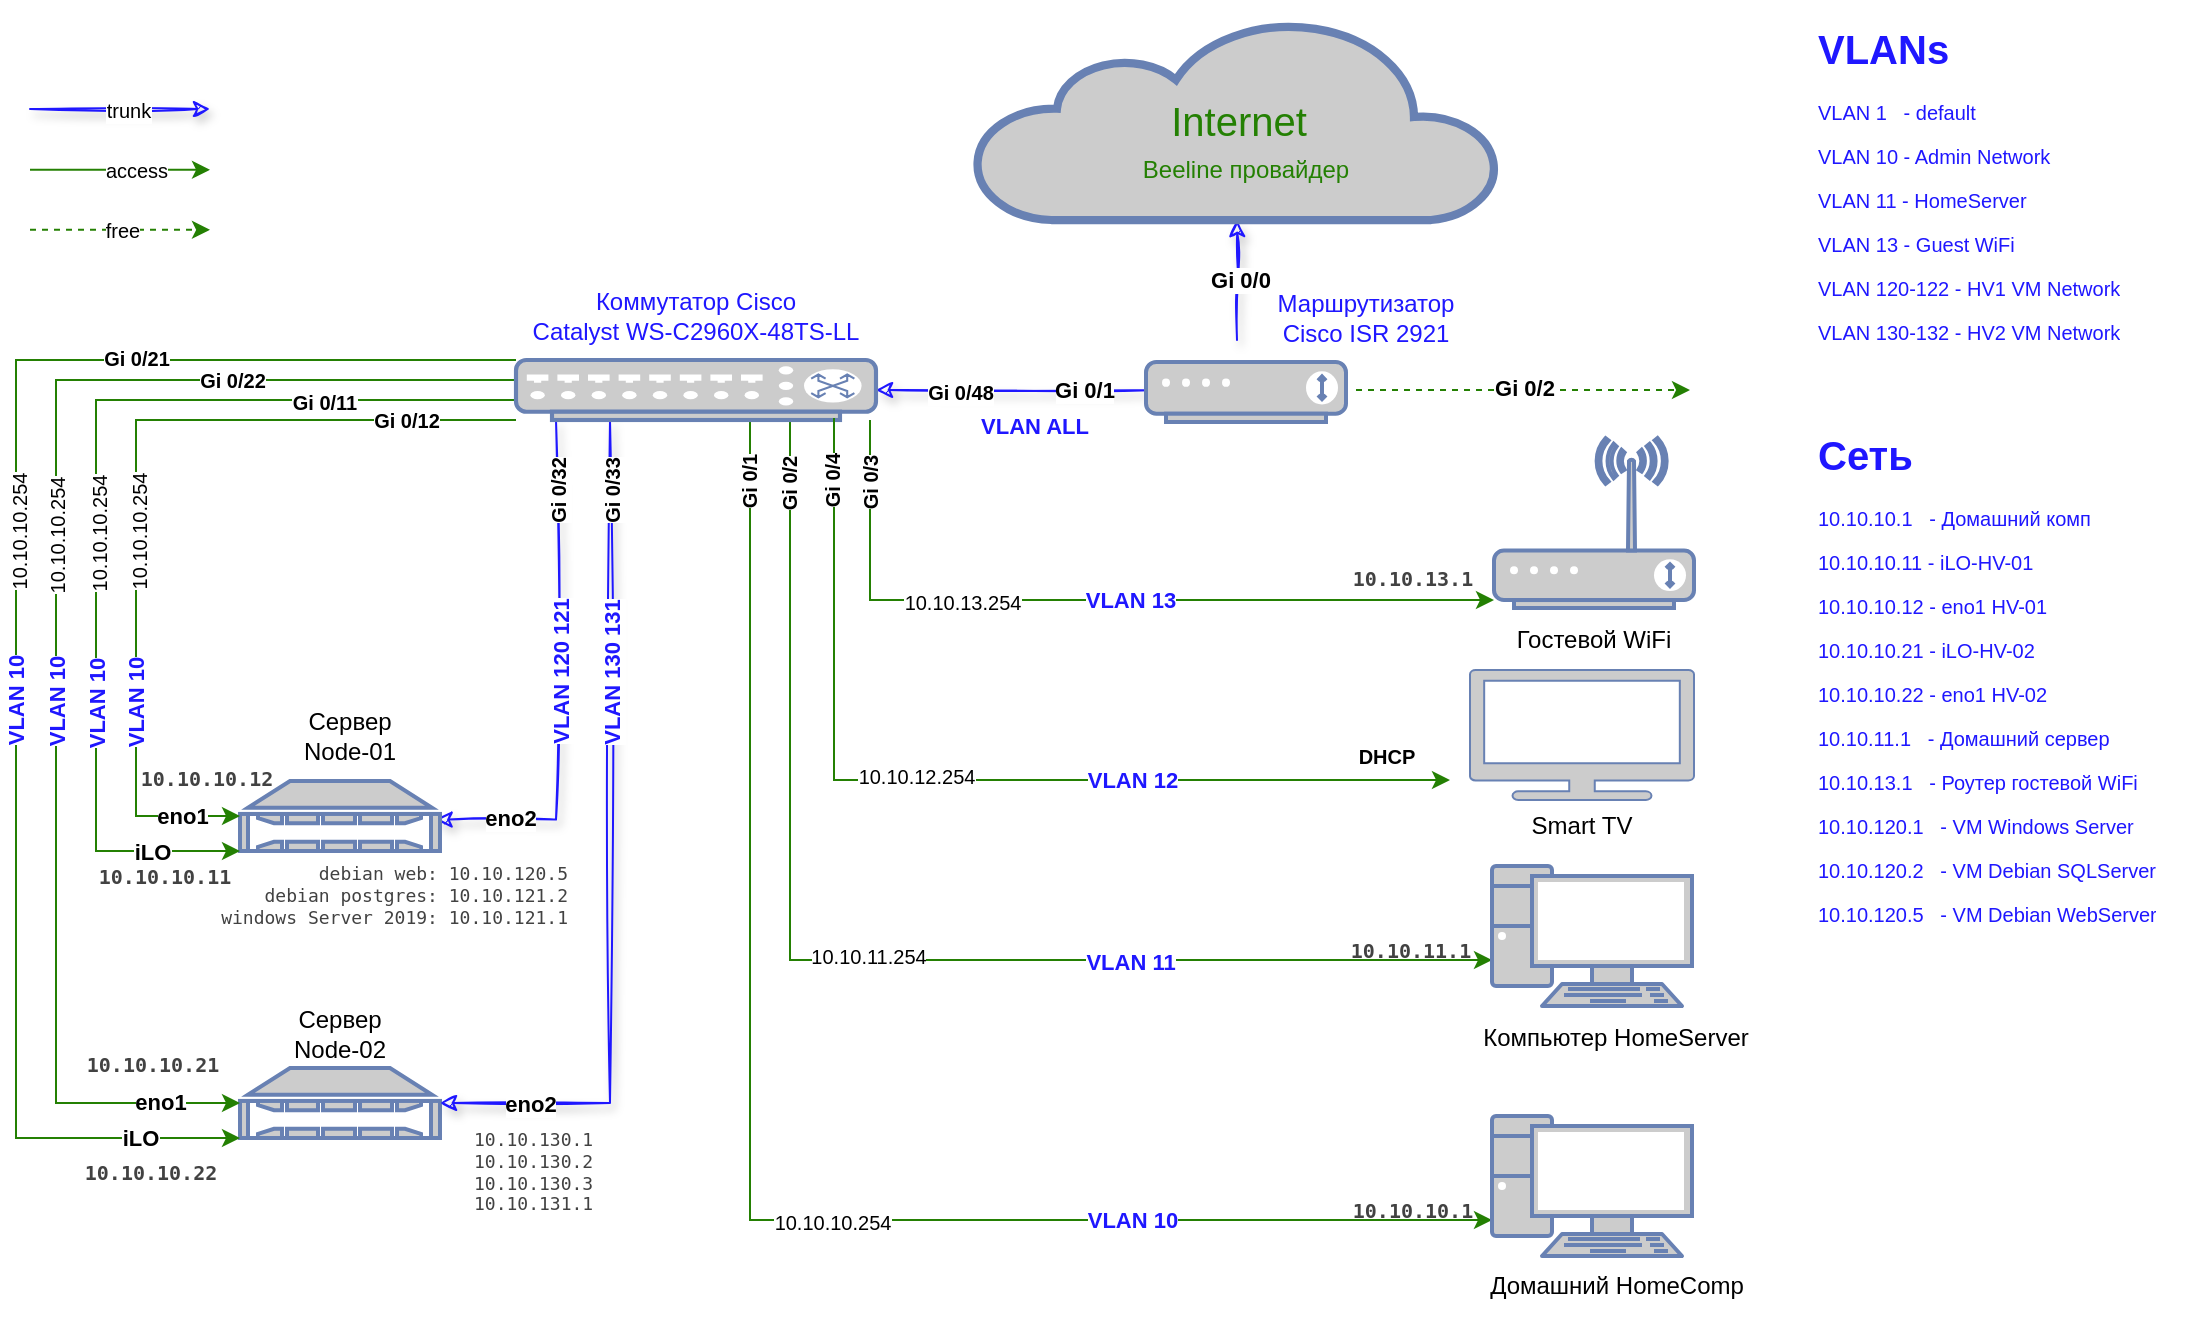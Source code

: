 <mxfile version="17.4.1" type="github">
  <diagram id="gq0o6sC7ZTq9t6Uskoy_" name="Page-1">
    <mxGraphModel dx="1422" dy="1577" grid="1" gridSize="10" guides="1" tooltips="1" connect="1" arrows="1" fold="1" page="1" pageScale="1" pageWidth="1169" pageHeight="827" math="0" shadow="0">
      <root>
        <mxCell id="0" />
        <mxCell id="1" parent="0" />
        <mxCell id="Fs0EK0N3hpx1ZLhl30mS-85" style="edgeStyle=orthogonalEdgeStyle;rounded=0;sketch=1;orthogonalLoop=1;jettySize=auto;html=1;entryX=0.5;entryY=1;entryDx=0;entryDy=0;entryPerimeter=0;shadow=1;fontSize=8;strokeColor=#1F17FF;" parent="1" target="Fs0EK0N3hpx1ZLhl30mS-2" edge="1">
          <mxGeometry relative="1" as="geometry">
            <mxPoint x="693.5" y="-650" as="sourcePoint" />
          </mxGeometry>
        </mxCell>
        <mxCell id="Fs0EK0N3hpx1ZLhl30mS-90" style="edgeStyle=orthogonalEdgeStyle;rounded=0;sketch=1;orthogonalLoop=1;jettySize=auto;html=1;shadow=1;fontSize=9;strokeColor=#1F17FF;" parent="1" edge="1">
          <mxGeometry relative="1" as="geometry">
            <mxPoint x="513" y="-625" as="targetPoint" />
            <Array as="points">
              <mxPoint x="513" y="-625" />
            </Array>
            <mxPoint x="653" y="-625" as="sourcePoint" />
          </mxGeometry>
        </mxCell>
        <mxCell id="Ksyjp-mYdHW2e5LQSYx_-4" value="Gi 0/48" style="edgeLabel;html=1;align=center;verticalAlign=middle;resizable=0;points=[];fontStyle=1;fontSize=10;" parent="Fs0EK0N3hpx1ZLhl30mS-90" vertex="1" connectable="0">
          <mxGeometry x="0.678" y="3" relative="1" as="geometry">
            <mxPoint x="19" y="-2" as="offset" />
          </mxGeometry>
        </mxCell>
        <mxCell id="Ksyjp-mYdHW2e5LQSYx_-3" style="edgeStyle=orthogonalEdgeStyle;rounded=0;orthogonalLoop=1;jettySize=auto;html=1;dashed=1;strokeColor=#248003;" parent="1" edge="1">
          <mxGeometry relative="1" as="geometry">
            <mxPoint x="920" y="-625" as="targetPoint" />
            <mxPoint x="753" y="-625" as="sourcePoint" />
          </mxGeometry>
        </mxCell>
        <mxCell id="Ksyjp-mYdHW2e5LQSYx_-5" value="Gi 0/2" style="edgeLabel;html=1;align=center;verticalAlign=middle;resizable=0;points=[];fontStyle=1" parent="Ksyjp-mYdHW2e5LQSYx_-3" vertex="1" connectable="0">
          <mxGeometry x="-0.825" y="-2" relative="1" as="geometry">
            <mxPoint x="69" y="-3" as="offset" />
          </mxGeometry>
        </mxCell>
        <mxCell id="Fs0EK0N3hpx1ZLhl30mS-2" value="&lt;font style=&quot;font-size: 20px&quot; color=&quot;#248003&quot;&gt;Internet&lt;/font&gt;" style="html=1;outlineConnect=0;fillColor=#CCCCCC;strokeColor=#6881B3;gradientColor=none;gradientDirection=north;strokeWidth=2;shape=mxgraph.networks.cloud;fontColor=#ffffff;" parent="1" vertex="1">
          <mxGeometry x="563" y="-810" width="261" height="100" as="geometry" />
        </mxCell>
        <mxCell id="Fs0EK0N3hpx1ZLhl30mS-16" style="edgeStyle=orthogonalEdgeStyle;rounded=0;orthogonalLoop=1;jettySize=auto;html=1;strokeColor=#248003;" parent="1" source="Ksyjp-mYdHW2e5LQSYx_-2" target="Fs0EK0N3hpx1ZLhl30mS-12" edge="1">
          <mxGeometry relative="1" as="geometry">
            <mxPoint x="758" y="-460" as="targetPoint" />
            <Array as="points">
              <mxPoint x="510" y="-520" />
            </Array>
            <mxPoint x="793" y="-570" as="sourcePoint" />
          </mxGeometry>
        </mxCell>
        <mxCell id="Fs0EK0N3hpx1ZLhl30mS-45" value="&lt;font style=&quot;font-size: 10px&quot;&gt;Gi 0/3&lt;/font&gt;" style="edgeLabel;html=1;align=center;verticalAlign=middle;resizable=0;points=[];fontStyle=1;horizontal=0;" parent="Fs0EK0N3hpx1ZLhl30mS-16" vertex="1" connectable="0">
          <mxGeometry x="-0.143" y="-2" relative="1" as="geometry">
            <mxPoint x="-83" y="-60" as="offset" />
          </mxGeometry>
        </mxCell>
        <mxCell id="Ksyjp-mYdHW2e5LQSYx_-37" value="VLAN 13" style="edgeLabel;html=1;align=center;verticalAlign=middle;resizable=0;points=[];fontSize=11;fontColor=#1F17FF;fontStyle=1" parent="Fs0EK0N3hpx1ZLhl30mS-16" vertex="1" connectable="0">
          <mxGeometry x="0.318" y="-1" relative="1" as="geometry">
            <mxPoint x="-45" y="-1" as="offset" />
          </mxGeometry>
        </mxCell>
        <mxCell id="rPGajv5uP5Kua2vfwelE-3" value="VLAN ALL" style="edgeLabel;html=1;align=center;verticalAlign=middle;resizable=0;points=[];fontSize=11;fontColor=#1F17FF;fontStyle=1" parent="Fs0EK0N3hpx1ZLhl30mS-16" vertex="1" connectable="0">
          <mxGeometry x="0.318" y="-1" relative="1" as="geometry">
            <mxPoint x="-93" y="-88" as="offset" />
          </mxGeometry>
        </mxCell>
        <mxCell id="AhT05BpxwTDKB__ma5Et-5" value="10.10.13.254" style="edgeLabel;html=1;align=center;verticalAlign=middle;resizable=0;points=[];fontSize=10;" parent="Fs0EK0N3hpx1ZLhl30mS-16" vertex="1" connectable="0">
          <mxGeometry x="-0.324" y="-1" relative="1" as="geometry">
            <mxPoint as="offset" />
          </mxGeometry>
        </mxCell>
        <mxCell id="Fs0EK0N3hpx1ZLhl30mS-17" style="edgeStyle=orthogonalEdgeStyle;rounded=0;orthogonalLoop=1;jettySize=auto;html=1;strokeColor=#248003;" parent="1" source="Ksyjp-mYdHW2e5LQSYx_-2" target="Fs0EK0N3hpx1ZLhl30mS-10" edge="1">
          <mxGeometry relative="1" as="geometry">
            <mxPoint x="758" y="-320" as="targetPoint" />
            <Array as="points">
              <mxPoint x="470" y="-340" />
            </Array>
            <mxPoint x="793" y="-550" as="sourcePoint" />
          </mxGeometry>
        </mxCell>
        <mxCell id="Fs0EK0N3hpx1ZLhl30mS-46" value="&lt;font style=&quot;font-size: 10px&quot;&gt;Gi 0/2&lt;/font&gt;" style="edgeLabel;html=1;align=center;verticalAlign=middle;resizable=0;points=[];fontStyle=1;horizontal=0;" parent="Fs0EK0N3hpx1ZLhl30mS-17" vertex="1" connectable="0">
          <mxGeometry x="0.001" y="2" relative="1" as="geometry">
            <mxPoint x="-42" y="-236" as="offset" />
          </mxGeometry>
        </mxCell>
        <mxCell id="fK_qvFM67kQ6BEZADII7-3" value="VLAN 11" style="edgeLabel;html=1;align=center;verticalAlign=middle;resizable=0;points=[];fontSize=11;fontColor=#1F17FF;fontStyle=1" parent="Fs0EK0N3hpx1ZLhl30mS-17" vertex="1" connectable="0">
          <mxGeometry x="0.442" y="-3" relative="1" as="geometry">
            <mxPoint x="-8" y="-2" as="offset" />
          </mxGeometry>
        </mxCell>
        <mxCell id="AhT05BpxwTDKB__ma5Et-6" value="10.10.11.254" style="edgeLabel;html=1;align=center;verticalAlign=middle;resizable=0;points=[];fontSize=10;" parent="Fs0EK0N3hpx1ZLhl30mS-17" vertex="1" connectable="0">
          <mxGeometry x="-0.097" y="2" relative="1" as="geometry">
            <mxPoint x="28" as="offset" />
          </mxGeometry>
        </mxCell>
        <mxCell id="Fs0EK0N3hpx1ZLhl30mS-20" style="edgeStyle=orthogonalEdgeStyle;rounded=0;orthogonalLoop=1;jettySize=auto;html=1;strokeColor=#248003;" parent="1" source="Ksyjp-mYdHW2e5LQSYx_-2" target="Fs0EK0N3hpx1ZLhl30mS-11" edge="1">
          <mxGeometry relative="1" as="geometry">
            <mxPoint x="758" y="-200" as="targetPoint" />
            <Array as="points">
              <mxPoint x="450" y="-210" />
            </Array>
            <mxPoint x="793" y="-530" as="sourcePoint" />
          </mxGeometry>
        </mxCell>
        <mxCell id="Fs0EK0N3hpx1ZLhl30mS-48" value="&lt;font style=&quot;font-size: 10px&quot;&gt;Gi 0/1&lt;/font&gt;" style="edgeLabel;html=1;align=center;verticalAlign=middle;resizable=0;points=[];fontStyle=1;horizontal=0;" parent="Fs0EK0N3hpx1ZLhl30mS-20" vertex="1" connectable="0">
          <mxGeometry x="0.082" y="1" relative="1" as="geometry">
            <mxPoint x="-18" y="-368" as="offset" />
          </mxGeometry>
        </mxCell>
        <mxCell id="-_IMJUvO4ky1qM8c5Ddh-1" value="VLAN 10" style="edgeLabel;html=1;align=center;verticalAlign=middle;resizable=0;points=[];fontSize=11;fontColor=#1F17FF;fontStyle=1" parent="Fs0EK0N3hpx1ZLhl30mS-20" vertex="1" connectable="0">
          <mxGeometry x="0.566" relative="1" as="geometry">
            <mxPoint x="-13" as="offset" />
          </mxGeometry>
        </mxCell>
        <mxCell id="AhT05BpxwTDKB__ma5Et-7" value="10.10.10.254" style="edgeLabel;html=1;align=center;verticalAlign=middle;resizable=0;points=[];fontSize=10;" parent="Fs0EK0N3hpx1ZLhl30mS-20" vertex="1" connectable="0">
          <mxGeometry x="0.107" y="-1" relative="1" as="geometry">
            <mxPoint x="14" as="offset" />
          </mxGeometry>
        </mxCell>
        <mxCell id="Fs0EK0N3hpx1ZLhl30mS-39" style="edgeStyle=orthogonalEdgeStyle;rounded=0;orthogonalLoop=1;jettySize=auto;html=1;strokeColor=#1F17FF;shadow=1;sketch=1;entryX=0.978;entryY=0.551;entryDx=0;entryDy=0;entryPerimeter=0;" parent="1" source="Ksyjp-mYdHW2e5LQSYx_-2" target="Fs0EK0N3hpx1ZLhl30mS-13" edge="1">
          <mxGeometry relative="1" as="geometry">
            <mxPoint x="273" y="-440" as="targetPoint" />
            <Array as="points">
              <mxPoint x="353" y="-410" />
            </Array>
            <mxPoint x="743" y="-550" as="sourcePoint" />
          </mxGeometry>
        </mxCell>
        <mxCell id="Fs0EK0N3hpx1ZLhl30mS-51" value="&lt;font style=&quot;font-size: 10px&quot;&gt;Gi 0/32&lt;/font&gt;" style="edgeLabel;html=1;align=center;verticalAlign=middle;resizable=0;points=[];fontStyle=1;horizontal=0;" parent="Fs0EK0N3hpx1ZLhl30mS-39" vertex="1" connectable="0">
          <mxGeometry x="-0.375" y="2" relative="1" as="geometry">
            <mxPoint x="-1" y="-46" as="offset" />
          </mxGeometry>
        </mxCell>
        <mxCell id="Ksyjp-mYdHW2e5LQSYx_-18" value="eno2" style="edgeLabel;html=1;align=center;verticalAlign=middle;resizable=0;points=[];fontSize=11;fontStyle=1" parent="Fs0EK0N3hpx1ZLhl30mS-39" vertex="1" connectable="0">
          <mxGeometry x="0.716" y="1" relative="1" as="geometry">
            <mxPoint y="-2" as="offset" />
          </mxGeometry>
        </mxCell>
        <mxCell id="Ksyjp-mYdHW2e5LQSYx_-40" value="&lt;div&gt;VLAN 120 121&lt;/div&gt;" style="edgeLabel;html=1;align=center;verticalAlign=middle;resizable=0;points=[];fontSize=11;fontColor=#1F17FF;horizontal=0;fontStyle=1" parent="Fs0EK0N3hpx1ZLhl30mS-39" vertex="1" connectable="0">
          <mxGeometry x="0.138" y="2" relative="1" as="geometry">
            <mxPoint y="-22" as="offset" />
          </mxGeometry>
        </mxCell>
        <mxCell id="Fs0EK0N3hpx1ZLhl30mS-6" value="&lt;div&gt;Маршрутизатор&lt;/div&gt;&lt;div&gt;Cisco ISR 2921&lt;br&gt;&lt;/div&gt;" style="text;html=1;strokeColor=none;fillColor=none;align=center;verticalAlign=middle;whiteSpace=wrap;rounded=0;fontColor=#1F17FF;" parent="1" vertex="1">
          <mxGeometry x="698" y="-676" width="120" height="30" as="geometry" />
        </mxCell>
        <mxCell id="Fs0EK0N3hpx1ZLhl30mS-7" value="Beeline провайдер" style="text;html=1;strokeColor=none;fillColor=none;align=center;verticalAlign=middle;whiteSpace=wrap;rounded=0;fontColor=#248003;" parent="1" vertex="1">
          <mxGeometry x="638" y="-750" width="120" height="30" as="geometry" />
        </mxCell>
        <mxCell id="Fs0EK0N3hpx1ZLhl30mS-10" value="" style="fontColor=#0066CC;verticalAlign=top;verticalLabelPosition=bottom;labelPosition=center;align=center;html=1;outlineConnect=0;fillColor=#CCCCCC;strokeColor=#6881B3;gradientColor=none;gradientDirection=north;strokeWidth=2;shape=mxgraph.networks.pc;" parent="1" vertex="1">
          <mxGeometry x="821" y="-387" width="100" height="70" as="geometry" />
        </mxCell>
        <mxCell id="Fs0EK0N3hpx1ZLhl30mS-11" value="" style="fontColor=#0066CC;verticalAlign=top;verticalLabelPosition=bottom;labelPosition=center;align=center;html=1;outlineConnect=0;fillColor=#CCCCCC;strokeColor=#6881B3;gradientColor=none;gradientDirection=north;strokeWidth=2;shape=mxgraph.networks.pc;" parent="1" vertex="1">
          <mxGeometry x="821" y="-262" width="100" height="70" as="geometry" />
        </mxCell>
        <mxCell id="Fs0EK0N3hpx1ZLhl30mS-12" value="" style="fontColor=#0066CC;verticalAlign=top;verticalLabelPosition=bottom;labelPosition=center;align=center;html=1;outlineConnect=0;fillColor=#CCCCCC;strokeColor=#6881B3;gradientColor=none;gradientDirection=north;strokeWidth=2;shape=mxgraph.networks.wireless_modem;" parent="1" vertex="1">
          <mxGeometry x="822" y="-601" width="100" height="85" as="geometry" />
        </mxCell>
        <mxCell id="Fs0EK0N3hpx1ZLhl30mS-13" value="" style="fontColor=#0066CC;verticalAlign=top;verticalLabelPosition=bottom;labelPosition=center;align=center;html=1;outlineConnect=0;fillColor=#CCCCCC;strokeColor=#6881B3;gradientColor=none;gradientDirection=north;strokeWidth=2;shape=mxgraph.networks.nas_filer;" parent="1" vertex="1">
          <mxGeometry x="195" y="-429.5" width="100" height="35" as="geometry" />
        </mxCell>
        <mxCell id="Fs0EK0N3hpx1ZLhl30mS-14" value="" style="fontColor=#0066CC;verticalAlign=top;verticalLabelPosition=bottom;labelPosition=center;align=center;html=1;outlineConnect=0;fillColor=#CCCCCC;strokeColor=#6881B3;gradientColor=none;gradientDirection=north;strokeWidth=2;shape=mxgraph.networks.nas_filer;" parent="1" vertex="1">
          <mxGeometry x="195" y="-286" width="100" height="35" as="geometry" />
        </mxCell>
        <mxCell id="Fs0EK0N3hpx1ZLhl30mS-26" value="Домашний HomeComp" style="text;html=1;strokeColor=none;fillColor=none;align=center;verticalAlign=middle;whiteSpace=wrap;rounded=0;" parent="1" vertex="1">
          <mxGeometry x="812" y="-192" width="143" height="30" as="geometry" />
        </mxCell>
        <mxCell id="Fs0EK0N3hpx1ZLhl30mS-27" value="&lt;div&gt;Компьютер HomeServer&lt;/div&gt;" style="text;html=1;strokeColor=none;fillColor=none;align=center;verticalAlign=middle;whiteSpace=wrap;rounded=0;" parent="1" vertex="1">
          <mxGeometry x="798" y="-316" width="170" height="30" as="geometry" />
        </mxCell>
        <mxCell id="Fs0EK0N3hpx1ZLhl30mS-28" value="&lt;div&gt;Гостевой WiFi&lt;br&gt;&lt;/div&gt;" style="text;html=1;strokeColor=none;fillColor=none;align=center;verticalAlign=middle;whiteSpace=wrap;rounded=0;" parent="1" vertex="1">
          <mxGeometry x="812" y="-515" width="120" height="30" as="geometry" />
        </mxCell>
        <mxCell id="Fs0EK0N3hpx1ZLhl30mS-65" value="&lt;div style=&quot;font-size: 10px;&quot;&gt;&lt;font style=&quot;font-size: 10px;&quot;&gt;&lt;span style=&quot;font-family: &amp;quot;source code pro&amp;quot;, monospace; color: rgb(66, 66, 66); background-color: transparent; font-style: normal; font-variant: normal; text-decoration: none; vertical-align: baseline; font-size: 10px;&quot; id=&quot;docs-internal-guid-bd31c3f7-7fff-add3-67a0-b06b6ec8103c&quot;&gt;&lt;/span&gt;&lt;span style=&quot;font-family: &amp;quot;source code pro&amp;quot;, monospace; color: rgb(66, 66, 66); background-color: transparent; font-style: normal; font-variant: normal; text-decoration: none; vertical-align: baseline; font-size: 10px;&quot; id=&quot;docs-internal-guid-bd31c3f7-7fff-add3-67a0-b06b6ec8103c&quot;&gt;10.10.10.1&lt;/span&gt;&lt;/font&gt;&lt;/div&gt;" style="text;html=1;align=center;verticalAlign=middle;resizable=0;points=[];autosize=1;strokeColor=none;fillColor=none;fontSize=10;fontStyle=1" parent="1" vertex="1">
          <mxGeometry x="741" y="-225" width="80" height="20" as="geometry" />
        </mxCell>
        <mxCell id="Fs0EK0N3hpx1ZLhl30mS-66" value="&lt;div style=&quot;font-size: 10px;&quot;&gt;&lt;font style=&quot;font-size: 10px;&quot;&gt;&lt;span style=&quot;font-family: &amp;quot;source code pro&amp;quot;, monospace; color: rgb(66, 66, 66); background-color: transparent; font-style: normal; font-variant: normal; text-decoration: none; vertical-align: baseline; font-size: 10px;&quot; id=&quot;docs-internal-guid-bd31c3f7-7fff-add3-67a0-b06b6ec8103c&quot;&gt;&lt;/span&gt;&lt;span style=&quot;font-family: &amp;quot;source code pro&amp;quot;, monospace; color: rgb(66, 66, 66); background-color: transparent; font-style: normal; font-variant: normal; text-decoration: none; vertical-align: baseline; font-size: 10px;&quot; id=&quot;docs-internal-guid-bd31c3f7-7fff-add3-67a0-b06b6ec8103c&quot;&gt;10.10.13.1&lt;/span&gt;&lt;/font&gt;&lt;/div&gt;" style="text;html=1;align=center;verticalAlign=middle;resizable=0;points=[];autosize=1;strokeColor=none;fillColor=none;fontSize=10;fontStyle=1" parent="1" vertex="1">
          <mxGeometry x="741" y="-541" width="80" height="20" as="geometry" />
        </mxCell>
        <mxCell id="Fs0EK0N3hpx1ZLhl30mS-67" value="&lt;div style=&quot;font-size: 10px;&quot;&gt;&lt;font style=&quot;font-size: 10px;&quot;&gt;&lt;span style=&quot;font-family: &amp;quot;source code pro&amp;quot;, monospace; color: rgb(66, 66, 66); background-color: transparent; font-style: normal; font-variant: normal; text-decoration: none; vertical-align: baseline; font-size: 10px;&quot; id=&quot;docs-internal-guid-bd31c3f7-7fff-add3-67a0-b06b6ec8103c&quot;&gt;&lt;/span&gt;&lt;span style=&quot;font-family: &amp;quot;source code pro&amp;quot;, monospace; color: rgb(66, 66, 66); background-color: transparent; font-style: normal; font-variant: normal; text-decoration: none; vertical-align: baseline; font-size: 10px;&quot; id=&quot;docs-internal-guid-bd31c3f7-7fff-add3-67a0-b06b6ec8103c&quot;&gt;10.10.11.1&lt;/span&gt;&lt;/font&gt;&lt;/div&gt;" style="text;html=1;align=center;verticalAlign=middle;resizable=0;points=[];autosize=1;strokeColor=none;fillColor=none;fontSize=10;fontStyle=1" parent="1" vertex="1">
          <mxGeometry x="740" y="-355" width="80" height="20" as="geometry" />
        </mxCell>
        <mxCell id="Fs0EK0N3hpx1ZLhl30mS-68" value="&lt;div style=&quot;font-size: 9px;&quot; align=&quot;left&quot;&gt;&lt;span style=&quot;font-family: &amp;quot;source code pro&amp;quot;, monospace; color: rgb(66, 66, 66); background-color: transparent; font-style: normal; font-variant: normal; text-decoration: none; vertical-align: baseline; font-size: 9px;&quot; id=&quot;docs-internal-guid-bd31c3f7-7fff-add3-67a0-b06b6ec8103c&quot;&gt;10.10.130.1&lt;/span&gt;&lt;br style=&quot;font-size: 9px;&quot;&gt;&lt;span style=&quot;font-family: &amp;quot;source code pro&amp;quot;, monospace; color: rgb(66, 66, 66); background-color: transparent; font-style: normal; font-variant: normal; text-decoration: none; vertical-align: baseline; font-size: 9px;&quot; id=&quot;docs-internal-guid-bd31c3f7-7fff-add3-67a0-b06b6ec8103c&quot;&gt;&lt;/span&gt;&lt;div style=&quot;font-size: 9px;&quot;&gt;&lt;div style=&quot;font-size: 9px;&quot;&gt;&lt;span style=&quot;font-family: &amp;quot;source code pro&amp;quot;, monospace; color: rgb(66, 66, 66); background-color: transparent; font-style: normal; font-variant: normal; text-decoration: none; vertical-align: baseline; font-size: 9px;&quot; id=&quot;docs-internal-guid-bd31c3f7-7fff-add3-67a0-b06b6ec8103c&quot;&gt;10.10.130.2&lt;/span&gt;&lt;span style=&quot;font-family: &amp;quot;source code pro&amp;quot;, monospace; color: rgb(66, 66, 66); background-color: transparent; font-style: normal; font-variant: normal; text-decoration: none; vertical-align: baseline; font-size: 9px;&quot; id=&quot;docs-internal-guid-bd31c3f7-7fff-add3-67a0-b06b6ec8103c&quot;&gt;&lt;/span&gt;&lt;br style=&quot;font-size: 9px;&quot;&gt;&lt;div style=&quot;font-size: 9px;&quot;&gt;&lt;span style=&quot;font-family: &amp;quot;source code pro&amp;quot;, monospace; color: rgb(66, 66, 66); background-color: transparent; font-style: normal; font-variant: normal; text-decoration: none; vertical-align: baseline; font-size: 9px;&quot; id=&quot;docs-internal-guid-bd31c3f7-7fff-add3-67a0-b06b6ec8103c&quot;&gt;10.10.130.3&lt;/span&gt;&lt;span style=&quot;font-family: &amp;quot;source code pro&amp;quot;, monospace; color: rgb(66, 66, 66); background-color: transparent; font-style: normal; font-variant: normal; text-decoration: none; vertical-align: baseline; font-size: 9px;&quot; id=&quot;docs-internal-guid-bd31c3f7-7fff-add3-67a0-b06b6ec8103c&quot;&gt;&lt;/span&gt;&lt;/div&gt;&lt;div style=&quot;font-size: 9px;&quot;&gt;&lt;div style=&quot;font-size: 9px;&quot;&gt;&lt;span style=&quot;font-family: &amp;quot;source code pro&amp;quot;, monospace; color: rgb(66, 66, 66); background-color: transparent; font-style: normal; font-variant: normal; text-decoration: none; vertical-align: baseline; font-size: 9px;&quot; id=&quot;docs-internal-guid-bd31c3f7-7fff-add3-67a0-b06b6ec8103c&quot;&gt;10.10.131.1&lt;/span&gt;&lt;/div&gt;&lt;/div&gt;&lt;/div&gt;&lt;span style=&quot;font-family: &amp;quot;source code pro&amp;quot;, monospace; color: rgb(66, 66, 66); background-color: transparent; font-style: normal; font-variant: normal; text-decoration: none; vertical-align: baseline; font-size: 9px;&quot; id=&quot;docs-internal-guid-bd31c3f7-7fff-add3-67a0-b06b6ec8103c&quot;&gt;&lt;/span&gt;&lt;span style=&quot;font-family: &amp;quot;source code pro&amp;quot;, monospace; color: rgb(66, 66, 66); background-color: transparent; font-style: normal; font-variant: normal; text-decoration: none; vertical-align: baseline; font-size: 9px;&quot; id=&quot;docs-internal-guid-bd31c3f7-7fff-add3-67a0-b06b6ec8103c&quot;&gt;&lt;/span&gt;&lt;/div&gt;&lt;/div&gt;" style="text;html=1;align=left;verticalAlign=middle;resizable=0;points=[];autosize=1;strokeColor=none;fillColor=none;fontSize=9;fontStyle=0" parent="1" vertex="1">
          <mxGeometry x="310" y="-259" width="80" height="50" as="geometry" />
        </mxCell>
        <mxCell id="Fs0EK0N3hpx1ZLhl30mS-69" value="&lt;div style=&quot;font-size: 9px&quot;&gt;&lt;div style=&quot;font-size: 9px&quot;&gt;&lt;span style=&quot;font-family: &amp;quot;source code pro&amp;quot; , monospace ; color: rgb(66 , 66 , 66) ; background-color: transparent ; font-weight: 400 ; font-style: normal ; font-variant: normal ; text-decoration: none ; vertical-align: baseline ; font-size: 9px&quot; id=&quot;docs-internal-guid-bd31c3f7-7fff-add3-67a0-b06b6ec8103c&quot;&gt;&lt;font style=&quot;font-size: 9px&quot;&gt;debian web: &lt;/font&gt;10.10.120.5&lt;/span&gt;&lt;span style=&quot;font-family: &amp;quot;source code pro&amp;quot; , monospace ; color: rgb(66 , 66 , 66) ; background-color: transparent ; font-weight: 400 ; font-style: normal ; font-variant: normal ; text-decoration: none ; vertical-align: baseline ; font-size: 9px&quot; id=&quot;docs-internal-guid-bd31c3f7-7fff-add3-67a0-b06b6ec8103c&quot;&gt;&lt;/span&gt;&lt;font style=&quot;font-size: 9px&quot;&gt;&lt;br&gt;&lt;/font&gt;&lt;/div&gt;&lt;div style=&quot;font-size: 9px&quot;&gt;&lt;span style=&quot;font-family: &amp;quot;source code pro&amp;quot; , monospace ; color: rgb(66 , 66 , 66) ; background-color: transparent ; font-weight: 400 ; font-style: normal ; font-variant: normal ; text-decoration: none ; vertical-align: baseline ; font-size: 9px&quot; id=&quot;docs-internal-guid-bd31c3f7-7fff-add3-67a0-b06b6ec8103c&quot;&gt;&lt;font style=&quot;font-size: 9px&quot;&gt;debian postgres: &lt;/font&gt;10.10.121.2&lt;/span&gt;&lt;span style=&quot;font-family: &amp;quot;source code pro&amp;quot; , monospace ; color: rgb(66 , 66 , 66) ; background-color: transparent ; font-weight: 400 ; font-style: normal ; font-variant: normal ; text-decoration: none ; vertical-align: baseline ; font-size: 9px&quot; id=&quot;docs-internal-guid-bd31c3f7-7fff-add3-67a0-b06b6ec8103c&quot;&gt;&lt;/span&gt;&lt;span style=&quot;font-family: &amp;quot;source code pro&amp;quot; , monospace ; color: rgb(66 , 66 , 66) ; background-color: transparent ; font-weight: 400 ; font-style: normal ; font-variant: normal ; text-decoration: none ; vertical-align: baseline ; font-size: 9px&quot; id=&quot;docs-internal-guid-bd31c3f7-7fff-add3-67a0-b06b6ec8103c&quot;&gt;&lt;/span&gt;&lt;font style=&quot;font-size: 9px&quot;&gt;&lt;br style=&quot;font-size: 9px&quot;&gt;&lt;/font&gt;&lt;/div&gt;&lt;div style=&quot;font-size: 9px&quot;&gt;&lt;span style=&quot;font-family: &amp;quot;source code pro&amp;quot; , monospace ; color: rgb(66 , 66 , 66) ; background-color: transparent ; font-weight: 400 ; font-style: normal ; font-variant: normal ; text-decoration: none ; vertical-align: baseline ; font-size: 9px&quot; id=&quot;docs-internal-guid-bd31c3f7-7fff-add3-67a0-b06b6ec8103c&quot;&gt;&lt;font style=&quot;font-size: 9px&quot;&gt;windows Server 2019: &lt;/font&gt;10.10.121.1&lt;/span&gt;&lt;span style=&quot;font-family: &amp;quot;source code pro&amp;quot; , monospace ; color: rgb(66 , 66 , 66) ; background-color: transparent ; font-weight: 400 ; font-style: normal ; font-variant: normal ; text-decoration: none ; vertical-align: baseline ; font-size: 9px&quot; id=&quot;docs-internal-guid-bd31c3f7-7fff-add3-67a0-b06b6ec8103c&quot;&gt;&lt;/span&gt;&lt;span style=&quot;font-family: &amp;quot;source code pro&amp;quot; , monospace ; color: rgb(66 , 66 , 66) ; background-color: transparent ; font-weight: 400 ; font-style: normal ; font-variant: normal ; text-decoration: none ; vertical-align: baseline ; font-size: 9px&quot; id=&quot;docs-internal-guid-bd31c3f7-7fff-add3-67a0-b06b6ec8103c&quot;&gt;&lt;/span&gt;&lt;br&gt;&lt;/div&gt;&lt;/div&gt;" style="text;html=1;align=right;verticalAlign=middle;resizable=0;points=[];autosize=1;strokeColor=none;fillColor=none;fontSize=9;" parent="1" vertex="1">
          <mxGeometry x="170" y="-392" width="190" height="40" as="geometry" />
        </mxCell>
        <mxCell id="Fs0EK0N3hpx1ZLhl30mS-70" value="&lt;div style=&quot;font-size: 10px;&quot;&gt;&lt;span style=&quot;font-family: &amp;quot;source code pro&amp;quot;, monospace; color: rgb(66, 66, 66); background-color: transparent; font-style: normal; font-variant: normal; text-decoration: none; vertical-align: baseline; font-size: 10px;&quot; id=&quot;docs-internal-guid-bd31c3f7-7fff-add3-67a0-b06b6ec8103c&quot;&gt;10.10.10.11&lt;/span&gt;&lt;span style=&quot;font-family: &amp;quot;source code pro&amp;quot;, monospace; color: rgb(66, 66, 66); background-color: transparent; font-style: normal; font-variant: normal; text-decoration: none; vertical-align: baseline; font-size: 10px;&quot; id=&quot;docs-internal-guid-bd31c3f7-7fff-add3-67a0-b06b6ec8103c&quot;&gt;&lt;/span&gt;&lt;span style=&quot;font-family: &amp;quot;source code pro&amp;quot;, monospace; color: rgb(66, 66, 66); background-color: transparent; font-style: normal; font-variant: normal; text-decoration: none; vertical-align: baseline; font-size: 10px;&quot; id=&quot;docs-internal-guid-bd31c3f7-7fff-add3-67a0-b06b6ec8103c&quot;&gt;&lt;/span&gt;&lt;/div&gt;" style="text;html=1;align=center;verticalAlign=middle;resizable=0;points=[];autosize=1;strokeColor=none;fillColor=none;fontSize=10;fontStyle=1" parent="1" vertex="1">
          <mxGeometry x="117" y="-392.5" width="80" height="20" as="geometry" />
        </mxCell>
        <mxCell id="Fs0EK0N3hpx1ZLhl30mS-71" value="&lt;div style=&quot;font-size: 10px&quot;&gt;&lt;span style=&quot;font-family: &amp;#34;source code pro&amp;#34; , monospace ; color: rgb(66 , 66 , 66) ; background-color: transparent ; font-style: normal ; font-variant: normal ; text-decoration: none ; vertical-align: baseline ; font-size: 10px&quot; id=&quot;docs-internal-guid-bd31c3f7-7fff-add3-67a0-b06b6ec8103c&quot;&gt;10.10.10.22&lt;/span&gt;&lt;/div&gt;" style="text;html=1;align=center;verticalAlign=middle;resizable=0;points=[];autosize=1;strokeColor=none;fillColor=none;fontSize=10;fontStyle=1" parent="1" vertex="1">
          <mxGeometry x="110" y="-244" width="80" height="20" as="geometry" />
        </mxCell>
        <mxCell id="Fs0EK0N3hpx1ZLhl30mS-72" value="" style="endArrow=classic;html=1;rounded=0;shadow=1;sketch=1;fontSize=10;strokeColor=#1F17FF;" parent="1" edge="1">
          <mxGeometry width="50" height="50" relative="1" as="geometry">
            <mxPoint x="90" y="-765.5" as="sourcePoint" />
            <mxPoint x="180" y="-765.5" as="targetPoint" />
          </mxGeometry>
        </mxCell>
        <mxCell id="Fs0EK0N3hpx1ZLhl30mS-73" value="trunk" style="edgeLabel;html=1;align=center;verticalAlign=middle;resizable=0;points=[];fontSize=10;" parent="Fs0EK0N3hpx1ZLhl30mS-72" vertex="1" connectable="0">
          <mxGeometry x="0.343" y="1" relative="1" as="geometry">
            <mxPoint x="-12" y="1" as="offset" />
          </mxGeometry>
        </mxCell>
        <mxCell id="Fs0EK0N3hpx1ZLhl30mS-74" value="" style="endArrow=classic;html=1;rounded=0;shadow=0;sketch=0;fontSize=10;strokeColor=#248003;" parent="1" edge="1">
          <mxGeometry width="50" height="50" relative="1" as="geometry">
            <mxPoint x="90" y="-735.08" as="sourcePoint" />
            <mxPoint x="180" y="-735.08" as="targetPoint" />
          </mxGeometry>
        </mxCell>
        <mxCell id="Fs0EK0N3hpx1ZLhl30mS-75" value="access" style="edgeLabel;html=1;align=center;verticalAlign=middle;resizable=0;points=[];fontSize=10;" parent="Fs0EK0N3hpx1ZLhl30mS-74" vertex="1" connectable="0">
          <mxGeometry x="0.343" y="1" relative="1" as="geometry">
            <mxPoint x="-8" y="1" as="offset" />
          </mxGeometry>
        </mxCell>
        <mxCell id="Fs0EK0N3hpx1ZLhl30mS-78" value="" style="endArrow=classic;html=1;rounded=0;shadow=0;sketch=0;fontSize=10;strokeColor=#248003;dashed=1;" parent="1" edge="1">
          <mxGeometry width="50" height="50" relative="1" as="geometry">
            <mxPoint x="90" y="-705.08" as="sourcePoint" />
            <mxPoint x="180" y="-705.08" as="targetPoint" />
            <Array as="points">
              <mxPoint x="170" y="-705.08" />
            </Array>
          </mxGeometry>
        </mxCell>
        <mxCell id="Fs0EK0N3hpx1ZLhl30mS-79" value="free" style="edgeLabel;html=1;align=center;verticalAlign=middle;resizable=0;points=[];fontSize=10;" parent="Fs0EK0N3hpx1ZLhl30mS-78" vertex="1" connectable="0">
          <mxGeometry x="0.343" y="1" relative="1" as="geometry">
            <mxPoint x="-15" y="1" as="offset" />
          </mxGeometry>
        </mxCell>
        <mxCell id="Fs0EK0N3hpx1ZLhl30mS-81" value="&lt;div&gt;Сервер&lt;br&gt;&lt;/div&gt;&lt;div&gt;Node-01&lt;br&gt;&lt;/div&gt;" style="text;html=1;strokeColor=none;fillColor=none;align=center;verticalAlign=middle;whiteSpace=wrap;rounded=0;" parent="1" vertex="1">
          <mxGeometry x="215" y="-467.5" width="70" height="30" as="geometry" />
        </mxCell>
        <mxCell id="Fs0EK0N3hpx1ZLhl30mS-82" value="&lt;div&gt;Сервер&lt;br&gt;&lt;/div&gt;&lt;div&gt;Node-02&lt;br&gt;&lt;/div&gt;" style="text;html=1;strokeColor=none;fillColor=none;align=center;verticalAlign=middle;whiteSpace=wrap;rounded=0;" parent="1" vertex="1">
          <mxGeometry x="210" y="-318" width="70" height="30" as="geometry" />
        </mxCell>
        <mxCell id="Fs0EK0N3hpx1ZLhl30mS-89" value="&lt;font style=&quot;font-size: 11px;&quot;&gt;Gi 0/0&lt;/font&gt;" style="edgeLabel;html=1;align=center;verticalAlign=middle;resizable=0;points=[];fontStyle=1;fontSize=11;" parent="1" vertex="1" connectable="0">
          <mxGeometry x="694.5" y="-680" as="geometry" />
        </mxCell>
        <mxCell id="Fs0EK0N3hpx1ZLhl30mS-92" value="&lt;font style=&quot;font-size: 11px;&quot;&gt;Gi 0/1&lt;/font&gt;" style="edgeLabel;html=1;align=center;verticalAlign=middle;resizable=0;points=[];fontStyle=1;fontSize=11;" parent="1" vertex="1" connectable="0">
          <mxGeometry x="724.0" y="-656" as="geometry">
            <mxPoint x="-107" y="31" as="offset" />
          </mxGeometry>
        </mxCell>
        <mxCell id="Ksyjp-mYdHW2e5LQSYx_-11" style="edgeStyle=orthogonalEdgeStyle;rounded=0;sketch=0;orthogonalLoop=1;jettySize=auto;html=1;shadow=0;strokeColor=#248003;entryX=0;entryY=1;entryDx=0;entryDy=0;entryPerimeter=0;" parent="1" source="Ksyjp-mYdHW2e5LQSYx_-2" target="Fs0EK0N3hpx1ZLhl30mS-13" edge="1">
          <mxGeometry relative="1" as="geometry">
            <mxPoint x="153" y="-440" as="targetPoint" />
            <Array as="points">
              <mxPoint x="123" y="-620" />
              <mxPoint x="123" y="-394" />
            </Array>
          </mxGeometry>
        </mxCell>
        <mxCell id="Ksyjp-mYdHW2e5LQSYx_-14" value="10.10.10.254" style="edgeLabel;html=1;align=center;verticalAlign=middle;resizable=0;points=[];fontSize=10;horizontal=0;fontStyle=0" parent="Ksyjp-mYdHW2e5LQSYx_-11" vertex="1" connectable="0">
          <mxGeometry x="0.359" y="1" relative="1" as="geometry">
            <mxPoint y="-68" as="offset" />
          </mxGeometry>
        </mxCell>
        <mxCell id="Ksyjp-mYdHW2e5LQSYx_-16" value="iLO" style="edgeLabel;html=1;align=center;verticalAlign=middle;resizable=0;points=[];fontSize=11;horizontal=1;fontStyle=1" parent="Ksyjp-mYdHW2e5LQSYx_-11" vertex="1" connectable="0">
          <mxGeometry x="0.669" y="-3" relative="1" as="geometry">
            <mxPoint x="31" y="12" as="offset" />
          </mxGeometry>
        </mxCell>
        <mxCell id="Ksyjp-mYdHW2e5LQSYx_-34" value="VLAN 10" style="edgeLabel;html=1;align=center;verticalAlign=middle;resizable=0;points=[];fontSize=11;fontColor=#1F17FF;horizontal=0;fontStyle=1" parent="Ksyjp-mYdHW2e5LQSYx_-11" vertex="1" connectable="0">
          <mxGeometry x="0.391" y="-1" relative="1" as="geometry">
            <mxPoint x="1" y="9" as="offset" />
          </mxGeometry>
        </mxCell>
        <mxCell id="AhT05BpxwTDKB__ma5Et-2" value="Gi 0/11" style="edgeLabel;html=1;align=center;verticalAlign=middle;resizable=0;points=[];fontSize=10;fontStyle=1" parent="Ksyjp-mYdHW2e5LQSYx_-11" vertex="1" connectable="0">
          <mxGeometry x="-0.621" y="1" relative="1" as="geometry">
            <mxPoint as="offset" />
          </mxGeometry>
        </mxCell>
        <mxCell id="Ksyjp-mYdHW2e5LQSYx_-13" style="edgeStyle=orthogonalEdgeStyle;rounded=0;sketch=0;orthogonalLoop=1;jettySize=auto;html=1;shadow=0;strokeColor=#248003;entryX=0;entryY=0.5;entryDx=0;entryDy=0;entryPerimeter=0;" parent="1" source="Ksyjp-mYdHW2e5LQSYx_-2" target="Fs0EK0N3hpx1ZLhl30mS-13" edge="1">
          <mxGeometry relative="1" as="geometry">
            <mxPoint x="173" y="-450" as="targetPoint" />
            <Array as="points">
              <mxPoint x="143" y="-610" />
              <mxPoint x="143" y="-412" />
            </Array>
          </mxGeometry>
        </mxCell>
        <mxCell id="Ksyjp-mYdHW2e5LQSYx_-15" value="10.10.10.254" style="edgeLabel;html=1;align=center;verticalAlign=middle;resizable=0;points=[];fontSize=10;horizontal=0;fontStyle=0" parent="Ksyjp-mYdHW2e5LQSYx_-13" vertex="1" connectable="0">
          <mxGeometry x="0.254" y="-1" relative="1" as="geometry">
            <mxPoint x="2" y="-30" as="offset" />
          </mxGeometry>
        </mxCell>
        <mxCell id="Ksyjp-mYdHW2e5LQSYx_-35" value="VLAN 10" style="edgeLabel;html=1;align=center;verticalAlign=middle;resizable=0;points=[];fontSize=11;fontColor=#1F17FF;horizontal=0;fontStyle=1" parent="Ksyjp-mYdHW2e5LQSYx_-13" vertex="1" connectable="0">
          <mxGeometry x="0.524" relative="1" as="geometry">
            <mxPoint y="-4" as="offset" />
          </mxGeometry>
        </mxCell>
        <mxCell id="Ksyjp-mYdHW2e5LQSYx_-36" value="eno1" style="edgeLabel;html=1;align=center;verticalAlign=middle;resizable=0;points=[];fontSize=11;fontColor=#000000;fontStyle=1" parent="Ksyjp-mYdHW2e5LQSYx_-13" vertex="1" connectable="0">
          <mxGeometry x="0.796" y="-1" relative="1" as="geometry">
            <mxPoint x="16" y="-1" as="offset" />
          </mxGeometry>
        </mxCell>
        <mxCell id="AhT05BpxwTDKB__ma5Et-1" value="Gi 0/12" style="edgeLabel;html=1;align=center;verticalAlign=middle;resizable=0;points=[];fontSize=10;fontStyle=1" parent="Ksyjp-mYdHW2e5LQSYx_-13" vertex="1" connectable="0">
          <mxGeometry x="-0.677" relative="1" as="geometry">
            <mxPoint x="16" as="offset" />
          </mxGeometry>
        </mxCell>
        <mxCell id="Ksyjp-mYdHW2e5LQSYx_-19" style="edgeStyle=orthogonalEdgeStyle;rounded=0;sketch=0;orthogonalLoop=1;jettySize=auto;html=1;shadow=0;fontSize=10;strokeColor=#248003;entryX=0;entryY=0.5;entryDx=0;entryDy=0;entryPerimeter=0;" parent="1" source="Ksyjp-mYdHW2e5LQSYx_-2" target="Fs0EK0N3hpx1ZLhl30mS-14" edge="1">
          <mxGeometry relative="1" as="geometry">
            <mxPoint x="133" y="-310" as="targetPoint" />
            <Array as="points">
              <mxPoint x="103" y="-630" />
              <mxPoint x="103" y="-268" />
            </Array>
          </mxGeometry>
        </mxCell>
        <mxCell id="Ksyjp-mYdHW2e5LQSYx_-20" value="10.10.10.254" style="edgeLabel;html=1;align=center;verticalAlign=middle;resizable=0;points=[];fontSize=10;horizontal=0;fontStyle=0" parent="Ksyjp-mYdHW2e5LQSYx_-19" vertex="1" connectable="0">
          <mxGeometry x="-0.149" y="-3" relative="1" as="geometry">
            <mxPoint x="3" y="17" as="offset" />
          </mxGeometry>
        </mxCell>
        <mxCell id="Ksyjp-mYdHW2e5LQSYx_-24" value="eno1" style="edgeLabel;html=1;align=center;verticalAlign=middle;resizable=0;points=[];fontSize=11;fontStyle=1" parent="Ksyjp-mYdHW2e5LQSYx_-19" vertex="1" connectable="0">
          <mxGeometry x="0.848" y="-1" relative="1" as="geometry">
            <mxPoint x="12" y="-2" as="offset" />
          </mxGeometry>
        </mxCell>
        <mxCell id="Ksyjp-mYdHW2e5LQSYx_-33" value="VLAN 10" style="edgeLabel;html=1;align=center;verticalAlign=middle;resizable=0;points=[];fontSize=11;fontColor=#1F17FF;horizontal=0;fontStyle=1" parent="Ksyjp-mYdHW2e5LQSYx_-19" vertex="1" connectable="0">
          <mxGeometry x="0.121" y="-1" relative="1" as="geometry">
            <mxPoint x="1" y="8" as="offset" />
          </mxGeometry>
        </mxCell>
        <mxCell id="AhT05BpxwTDKB__ma5Et-3" value="Gi 0/22" style="edgeLabel;html=1;align=center;verticalAlign=middle;resizable=0;points=[];fontSize=10;fontStyle=1" parent="Ksyjp-mYdHW2e5LQSYx_-19" vertex="1" connectable="0">
          <mxGeometry x="-0.521" relative="1" as="geometry">
            <mxPoint x="21" as="offset" />
          </mxGeometry>
        </mxCell>
        <mxCell id="Ksyjp-mYdHW2e5LQSYx_-21" style="edgeStyle=orthogonalEdgeStyle;rounded=0;sketch=0;orthogonalLoop=1;jettySize=auto;html=1;shadow=0;fontSize=10;strokeColor=#248003;entryX=0;entryY=1;entryDx=0;entryDy=0;entryPerimeter=0;" parent="1" source="Ksyjp-mYdHW2e5LQSYx_-2" target="Fs0EK0N3hpx1ZLhl30mS-14" edge="1">
          <mxGeometry relative="1" as="geometry">
            <mxPoint x="103" y="-290" as="targetPoint" />
            <Array as="points">
              <mxPoint x="83" y="-640" />
              <mxPoint x="83" y="-251" />
            </Array>
          </mxGeometry>
        </mxCell>
        <mxCell id="Ksyjp-mYdHW2e5LQSYx_-22" value="10.10.10.254" style="edgeLabel;html=1;align=center;verticalAlign=middle;resizable=0;points=[];fontSize=10;horizontal=0;fontStyle=0" parent="Ksyjp-mYdHW2e5LQSYx_-21" vertex="1" connectable="0">
          <mxGeometry x="-0.169" y="-1" relative="1" as="geometry">
            <mxPoint x="2" y="24" as="offset" />
          </mxGeometry>
        </mxCell>
        <mxCell id="Ksyjp-mYdHW2e5LQSYx_-23" value="iLO" style="edgeLabel;html=1;align=center;verticalAlign=middle;resizable=0;points=[];fontSize=11;fontStyle=1" parent="Ksyjp-mYdHW2e5LQSYx_-21" vertex="1" connectable="0">
          <mxGeometry x="0.833" y="-2" relative="1" as="geometry">
            <mxPoint x="12" y="-2" as="offset" />
          </mxGeometry>
        </mxCell>
        <mxCell id="Ksyjp-mYdHW2e5LQSYx_-32" value="VLAN 10" style="edgeLabel;html=1;align=center;verticalAlign=middle;resizable=0;points=[];fontSize=11;horizontal=0;fontColor=#1F17FF;fontStyle=1" parent="Ksyjp-mYdHW2e5LQSYx_-21" vertex="1" connectable="0">
          <mxGeometry x="0.122" y="-1" relative="1" as="geometry">
            <mxPoint x="1" y="-1" as="offset" />
          </mxGeometry>
        </mxCell>
        <mxCell id="AhT05BpxwTDKB__ma5Et-4" value="Gi 0/21" style="edgeLabel;html=1;align=center;verticalAlign=middle;resizable=0;points=[];fontSize=10;fontStyle=1" parent="Ksyjp-mYdHW2e5LQSYx_-21" vertex="1" connectable="0">
          <mxGeometry x="-0.472" y="-1" relative="1" as="geometry">
            <mxPoint x="8" as="offset" />
          </mxGeometry>
        </mxCell>
        <mxCell id="Ksyjp-mYdHW2e5LQSYx_-25" style="edgeStyle=orthogonalEdgeStyle;rounded=0;sketch=1;orthogonalLoop=1;jettySize=auto;html=1;shadow=1;fontSize=10;strokeColor=#1F17FF;entryX=1;entryY=0.5;entryDx=0;entryDy=0;entryPerimeter=0;" parent="1" source="Ksyjp-mYdHW2e5LQSYx_-2" target="Fs0EK0N3hpx1ZLhl30mS-14" edge="1">
          <mxGeometry relative="1" as="geometry">
            <mxPoint x="423" y="-310" as="targetPoint" />
            <Array as="points">
              <mxPoint x="380" y="-268" />
            </Array>
          </mxGeometry>
        </mxCell>
        <mxCell id="Ksyjp-mYdHW2e5LQSYx_-26" value="Gi 0/33" style="edgeLabel;html=1;align=center;verticalAlign=middle;resizable=0;points=[];fontSize=10;fontStyle=1;horizontal=0;" parent="Ksyjp-mYdHW2e5LQSYx_-25" vertex="1" connectable="0">
          <mxGeometry x="-0.801" relative="1" as="geometry">
            <mxPoint x="1" y="-7" as="offset" />
          </mxGeometry>
        </mxCell>
        <mxCell id="Ksyjp-mYdHW2e5LQSYx_-41" value="VLAN 130 131" style="edgeLabel;html=1;align=center;verticalAlign=middle;resizable=0;points=[];fontSize=11;fontColor=#1F17FF;horizontal=0;fontStyle=1" parent="Ksyjp-mYdHW2e5LQSYx_-25" vertex="1" connectable="0">
          <mxGeometry x="-0.129" y="-2" relative="1" as="geometry">
            <mxPoint x="3" y="-59" as="offset" />
          </mxGeometry>
        </mxCell>
        <mxCell id="rPGajv5uP5Kua2vfwelE-2" value="eno2" style="edgeLabel;html=1;align=center;verticalAlign=middle;resizable=0;points=[];fontSize=11;fontStyle=1" parent="Ksyjp-mYdHW2e5LQSYx_-25" vertex="1" connectable="0">
          <mxGeometry x="0.709" y="3" relative="1" as="geometry">
            <mxPoint x="-17" y="-3" as="offset" />
          </mxGeometry>
        </mxCell>
        <mxCell id="Ksyjp-mYdHW2e5LQSYx_-2" value="" style="fontColor=#0066CC;verticalAlign=top;verticalLabelPosition=bottom;labelPosition=center;align=center;html=1;outlineConnect=0;fillColor=#CCCCCC;strokeColor=#6881B3;gradientColor=none;gradientDirection=north;strokeWidth=2;shape=mxgraph.networks.switch;" parent="1" vertex="1">
          <mxGeometry x="333" y="-640" width="180" height="30" as="geometry" />
        </mxCell>
        <mxCell id="Ksyjp-mYdHW2e5LQSYx_-6" value="" style="fontColor=#0066CC;verticalAlign=top;verticalLabelPosition=bottom;labelPosition=center;align=center;html=1;outlineConnect=0;fillColor=#CCCCCC;strokeColor=#6881B3;gradientColor=none;gradientDirection=north;strokeWidth=2;shape=mxgraph.networks.modem;" parent="1" vertex="1">
          <mxGeometry x="648" y="-639" width="100" height="30" as="geometry" />
        </mxCell>
        <mxCell id="Ksyjp-mYdHW2e5LQSYx_-7" value="&lt;div&gt;Коммутатор Cisco&lt;/div&gt;&lt;div&gt;Catalyst WS-C2960X-48TS-LL&lt;br&gt;&lt;/div&gt;" style="text;html=1;strokeColor=none;fillColor=none;align=center;verticalAlign=middle;whiteSpace=wrap;rounded=0;fontColor=#1F17FF;" parent="1" vertex="1">
          <mxGeometry x="333" y="-677" width="180" height="30" as="geometry" />
        </mxCell>
        <mxCell id="Ksyjp-mYdHW2e5LQSYx_-42" value="&lt;div style=&quot;font-size: 10px&quot;&gt;&lt;span style=&quot;font-family: &amp;#34;source code pro&amp;#34; , monospace ; color: rgb(66 , 66 , 66) ; background-color: transparent ; font-style: normal ; font-variant: normal ; text-decoration: none ; vertical-align: baseline ; font-size: 10px&quot; id=&quot;docs-internal-guid-bd31c3f7-7fff-add3-67a0-b06b6ec8103c&quot;&gt;10.10.10.21&lt;/span&gt;&lt;span style=&quot;font-family: &amp;#34;source code pro&amp;#34; , monospace ; color: rgb(66 , 66 , 66) ; background-color: transparent ; font-style: normal ; font-variant: normal ; text-decoration: none ; vertical-align: baseline ; font-size: 10px&quot; id=&quot;docs-internal-guid-bd31c3f7-7fff-add3-67a0-b06b6ec8103c&quot;&gt;&lt;/span&gt;&lt;/div&gt;" style="text;html=1;align=center;verticalAlign=middle;resizable=0;points=[];autosize=1;strokeColor=none;fillColor=none;fontSize=10;fontStyle=1" parent="1" vertex="1">
          <mxGeometry x="111" y="-298" width="80" height="20" as="geometry" />
        </mxCell>
        <mxCell id="Ksyjp-mYdHW2e5LQSYx_-43" value="&lt;div style=&quot;font-size: 10px&quot;&gt;&lt;span style=&quot;font-family: &amp;#34;source code pro&amp;#34; , monospace ; color: rgb(66 , 66 , 66) ; background-color: transparent ; font-style: normal ; font-variant: normal ; text-decoration: none ; vertical-align: baseline ; font-size: 10px&quot; id=&quot;docs-internal-guid-bd31c3f7-7fff-add3-67a0-b06b6ec8103c&quot;&gt;10.10.10.12&lt;/span&gt;&lt;span style=&quot;font-family: &amp;#34;source code pro&amp;#34; , monospace ; color: rgb(66 , 66 , 66) ; background-color: transparent ; font-style: normal ; font-variant: normal ; text-decoration: none ; vertical-align: baseline ; font-size: 10px&quot; id=&quot;docs-internal-guid-bd31c3f7-7fff-add3-67a0-b06b6ec8103c&quot;&gt;&lt;/span&gt;&lt;span style=&quot;font-family: &amp;#34;source code pro&amp;#34; , monospace ; color: rgb(66 , 66 , 66) ; background-color: transparent ; font-style: normal ; font-variant: normal ; text-decoration: none ; vertical-align: baseline ; font-size: 10px&quot; id=&quot;docs-internal-guid-bd31c3f7-7fff-add3-67a0-b06b6ec8103c&quot;&gt;&lt;/span&gt;&lt;/div&gt;" style="text;html=1;align=center;verticalAlign=middle;resizable=0;points=[];autosize=1;strokeColor=none;fillColor=none;fontSize=10;fontStyle=1" parent="1" vertex="1">
          <mxGeometry x="138" y="-441.5" width="80" height="20" as="geometry" />
        </mxCell>
        <mxCell id="-_IMJUvO4ky1qM8c5Ddh-2" value="&lt;p style=&quot;line-height: 1.2&quot;&gt;&lt;/p&gt;&lt;h1&gt;VLANs&lt;/h1&gt;&lt;p&gt;VLAN 1&amp;nbsp;&amp;nbsp; - default&lt;/p&gt;&lt;p&gt;VLAN 10 - Admin Network&lt;/p&gt;&lt;p&gt;VLAN 11 - HomeServer&lt;/p&gt;&lt;p&gt;VLAN 13 - Guest WiFi&lt;/p&gt;&lt;p&gt;VLAN 120-122 - HV1 VM Network&lt;/p&gt;&lt;p&gt;VLAN 130-132 - HV2 VM Network&lt;/p&gt;&lt;p&gt;&lt;/p&gt;" style="text;html=1;strokeColor=none;fillColor=none;spacing=5;spacingTop=-20;whiteSpace=wrap;overflow=hidden;rounded=0;fontSize=10;fontColor=#1F17FF;" parent="1" vertex="1">
          <mxGeometry x="979" y="-810" width="190" height="170" as="geometry" />
        </mxCell>
        <mxCell id="rPGajv5uP5Kua2vfwelE-4" value="&lt;p style=&quot;line-height: 1.2&quot;&gt;&lt;/p&gt;&lt;h1&gt;Сеть&lt;/h1&gt;&lt;p&gt;10.10.10.1 &amp;nbsp; - Домашний комп&lt;br&gt;&lt;/p&gt;&lt;p&gt;10.10.10.11 - iLO-HV-01&lt;/p&gt;&lt;p&gt;10.10.10.12 - eno1 HV-01&lt;/p&gt;&lt;p&gt;10.10.10.21 - iLO-HV-02&lt;/p&gt;&lt;p&gt;10.10.10.22 - eno1 HV-02&lt;/p&gt;&lt;p&gt;10.10.11.1&amp;nbsp;&amp;nbsp; - Домашний сервер&lt;/p&gt;&lt;p&gt;10.10.13.1&amp;nbsp;&amp;nbsp; - Роутер гостевой WiFi&lt;/p&gt;&lt;p&gt;10.10.120.1&amp;nbsp;&amp;nbsp; - VM Windows Server&lt;/p&gt;&lt;p&gt;10.10.120.2 &amp;nbsp; - VM Debian SQLServer&lt;/p&gt;&lt;p&gt;10.10.120.5 &amp;nbsp; - VM Debian WebServer&lt;/p&gt;&lt;p&gt;&lt;/p&gt;" style="text;html=1;strokeColor=none;fillColor=none;spacing=5;spacingTop=-20;whiteSpace=wrap;overflow=hidden;rounded=0;fontSize=10;fontColor=#1F17FF;" parent="1" vertex="1">
          <mxGeometry x="979" y="-607.5" width="190" height="277.5" as="geometry" />
        </mxCell>
        <mxCell id="th2_L8pOPamx8IgS4CAN-1" style="edgeStyle=orthogonalEdgeStyle;rounded=0;orthogonalLoop=1;jettySize=auto;html=1;strokeColor=#248003;" edge="1" parent="1">
          <mxGeometry relative="1" as="geometry">
            <mxPoint x="800" y="-430" as="targetPoint" />
            <Array as="points">
              <mxPoint x="492" y="-430" />
            </Array>
            <mxPoint x="492" y="-611" as="sourcePoint" />
          </mxGeometry>
        </mxCell>
        <mxCell id="th2_L8pOPamx8IgS4CAN-2" value="&lt;div&gt;&lt;font style=&quot;font-size: 10px&quot;&gt;Gi 0/4&lt;/font&gt;&lt;/div&gt;" style="edgeLabel;html=1;align=center;verticalAlign=middle;resizable=0;points=[];fontStyle=1;horizontal=0;" vertex="1" connectable="0" parent="th2_L8pOPamx8IgS4CAN-1">
          <mxGeometry x="0.001" y="2" relative="1" as="geometry">
            <mxPoint x="-65" y="-147" as="offset" />
          </mxGeometry>
        </mxCell>
        <mxCell id="th2_L8pOPamx8IgS4CAN-3" value="VLAN 12" style="edgeLabel;html=1;align=center;verticalAlign=middle;resizable=0;points=[];fontSize=11;fontColor=#1F17FF;fontStyle=1" vertex="1" connectable="0" parent="th2_L8pOPamx8IgS4CAN-1">
          <mxGeometry x="0.442" y="-3" relative="1" as="geometry">
            <mxPoint x="-23" y="-3" as="offset" />
          </mxGeometry>
        </mxCell>
        <mxCell id="th2_L8pOPamx8IgS4CAN-4" value="10.10.12.254" style="edgeLabel;html=1;align=center;verticalAlign=middle;resizable=0;points=[];fontSize=10;" vertex="1" connectable="0" parent="th2_L8pOPamx8IgS4CAN-1">
          <mxGeometry x="-0.097" y="2" relative="1" as="geometry">
            <mxPoint x="1" as="offset" />
          </mxGeometry>
        </mxCell>
        <mxCell id="th2_L8pOPamx8IgS4CAN-5" value="" style="sketch=0;pointerEvents=1;shadow=0;dashed=0;html=1;strokeColor=#6881B3;fillColor=#ccc;labelPosition=center;verticalLabelPosition=bottom;verticalAlign=top;outlineConnect=0;align=center;shape=mxgraph.office.devices.tv;gradientColor=none;" vertex="1" parent="1">
          <mxGeometry x="810" y="-485" width="112" height="65" as="geometry" />
        </mxCell>
        <mxCell id="th2_L8pOPamx8IgS4CAN-6" value="Smart TV" style="text;html=1;strokeColor=none;fillColor=none;align=center;verticalAlign=middle;whiteSpace=wrap;rounded=0;" vertex="1" parent="1">
          <mxGeometry x="806" y="-422" width="120" height="30" as="geometry" />
        </mxCell>
        <mxCell id="th2_L8pOPamx8IgS4CAN-7" value="DHCP" style="text;html=1;align=center;verticalAlign=middle;resizable=0;points=[];autosize=1;strokeColor=none;fillColor=none;fontSize=10;fontStyle=1" vertex="1" parent="1">
          <mxGeometry x="748" y="-452.5" width="40" height="20" as="geometry" />
        </mxCell>
      </root>
    </mxGraphModel>
  </diagram>
</mxfile>
